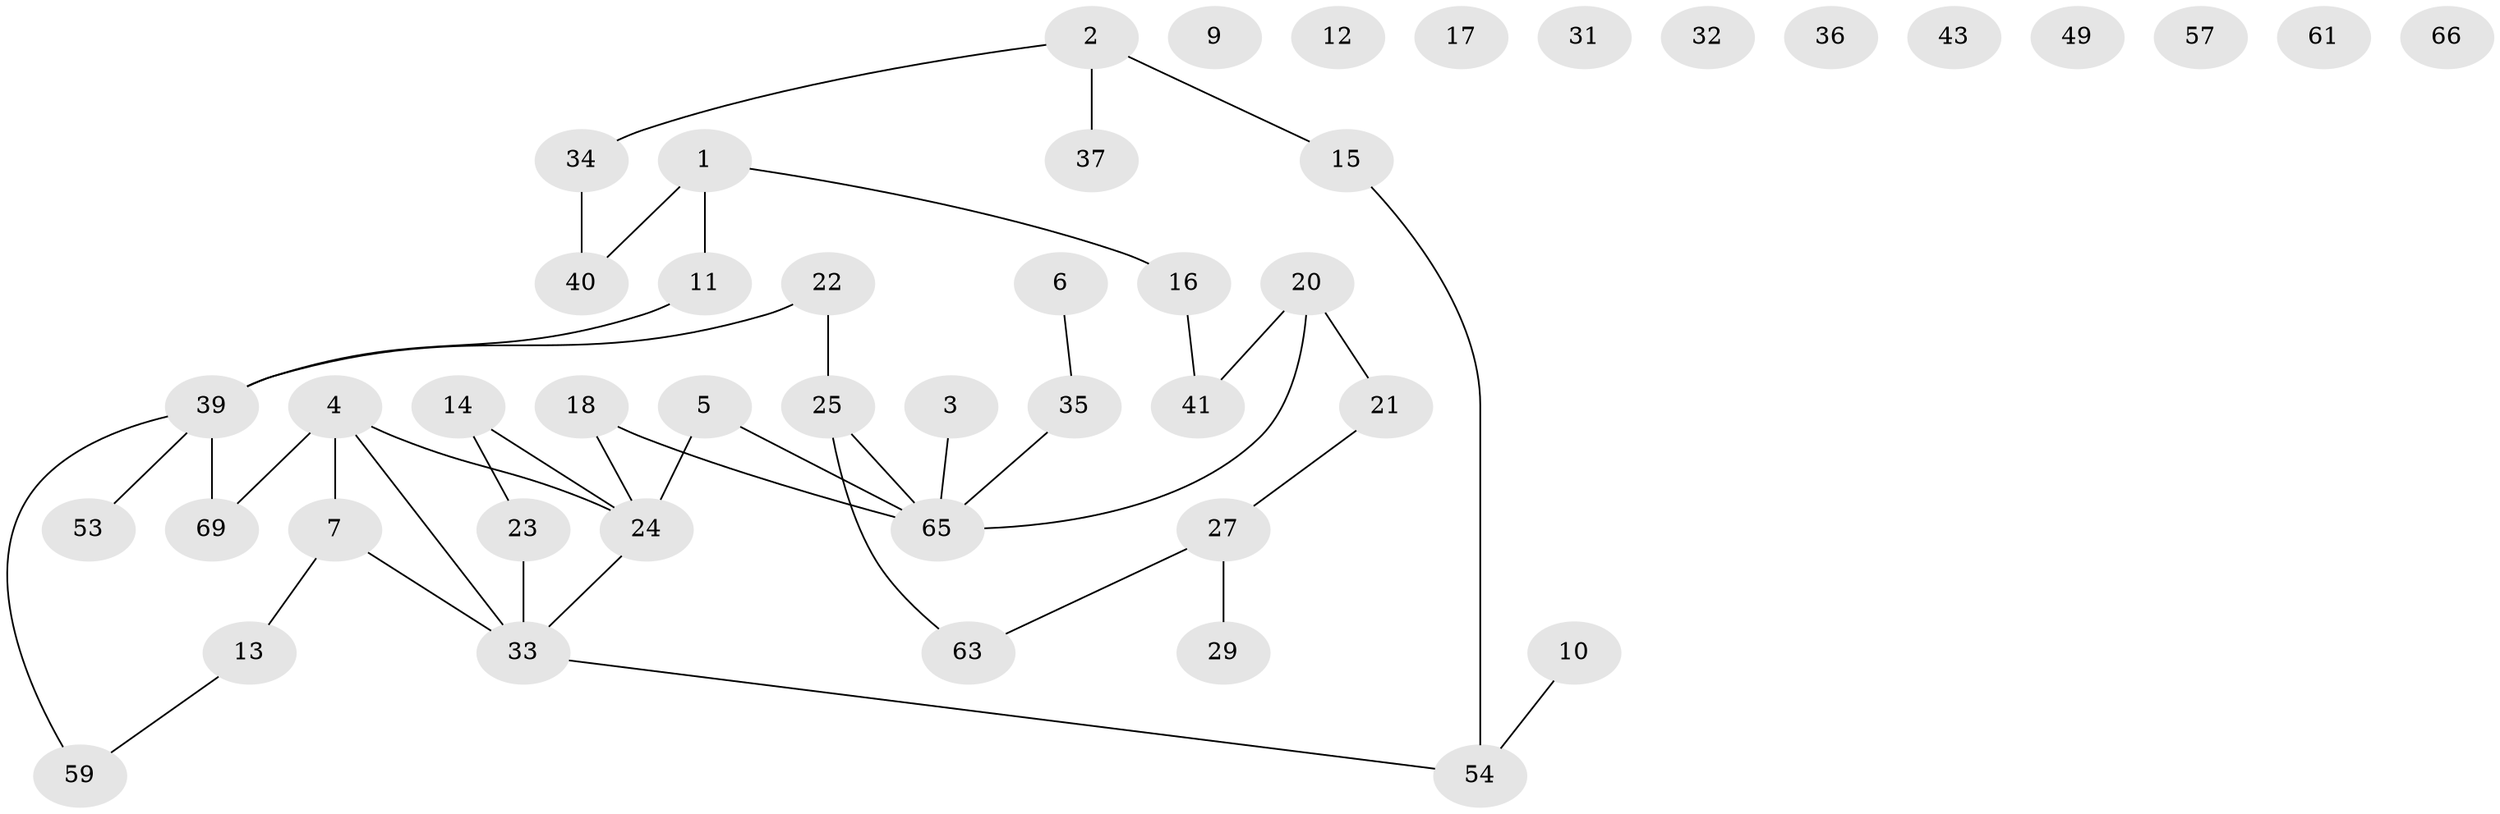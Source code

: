 // original degree distribution, {1: 0.2571428571428571, 3: 0.12857142857142856, 2: 0.34285714285714286, 5: 0.04285714285714286, 0: 0.14285714285714285, 4: 0.07142857142857142, 6: 0.014285714285714285}
// Generated by graph-tools (version 1.1) at 2025/41/03/06/25 10:41:22]
// undirected, 46 vertices, 43 edges
graph export_dot {
graph [start="1"]
  node [color=gray90,style=filled];
  1 [super="+38"];
  2 [super="+8"];
  3 [super="+45"];
  4 [super="+19"];
  5;
  6 [super="+26"];
  7 [super="+51"];
  9 [super="+64"];
  10 [super="+70"];
  11;
  12;
  13 [super="+46"];
  14;
  15 [super="+67"];
  16;
  17;
  18;
  20 [super="+44"];
  21;
  22 [super="+55"];
  23 [super="+47"];
  24 [super="+60"];
  25 [super="+28"];
  27 [super="+30"];
  29;
  31;
  32;
  33 [super="+50"];
  34 [super="+52"];
  35;
  36;
  37;
  39 [super="+62"];
  40 [super="+48"];
  41 [super="+42"];
  43;
  49;
  53 [super="+56"];
  54 [super="+58"];
  57;
  59;
  61;
  63;
  65 [super="+68"];
  66;
  69;
  1 -- 16;
  1 -- 40;
  1 -- 11;
  2 -- 15;
  2 -- 37;
  2 -- 34;
  3 -- 65;
  4 -- 69;
  4 -- 33;
  4 -- 24;
  4 -- 7;
  5 -- 65;
  5 -- 24;
  6 -- 35;
  7 -- 33;
  7 -- 13;
  10 -- 54;
  11 -- 39;
  13 -- 59;
  14 -- 23;
  14 -- 24;
  15 -- 54;
  16 -- 41;
  18 -- 65;
  18 -- 24;
  20 -- 65;
  20 -- 41;
  20 -- 21;
  21 -- 27;
  22 -- 25;
  22 -- 39;
  23 -- 33;
  24 -- 33;
  25 -- 65;
  25 -- 63;
  27 -- 63;
  27 -- 29;
  33 -- 54;
  34 -- 40;
  35 -- 65;
  39 -- 59;
  39 -- 69;
  39 -- 53;
}
